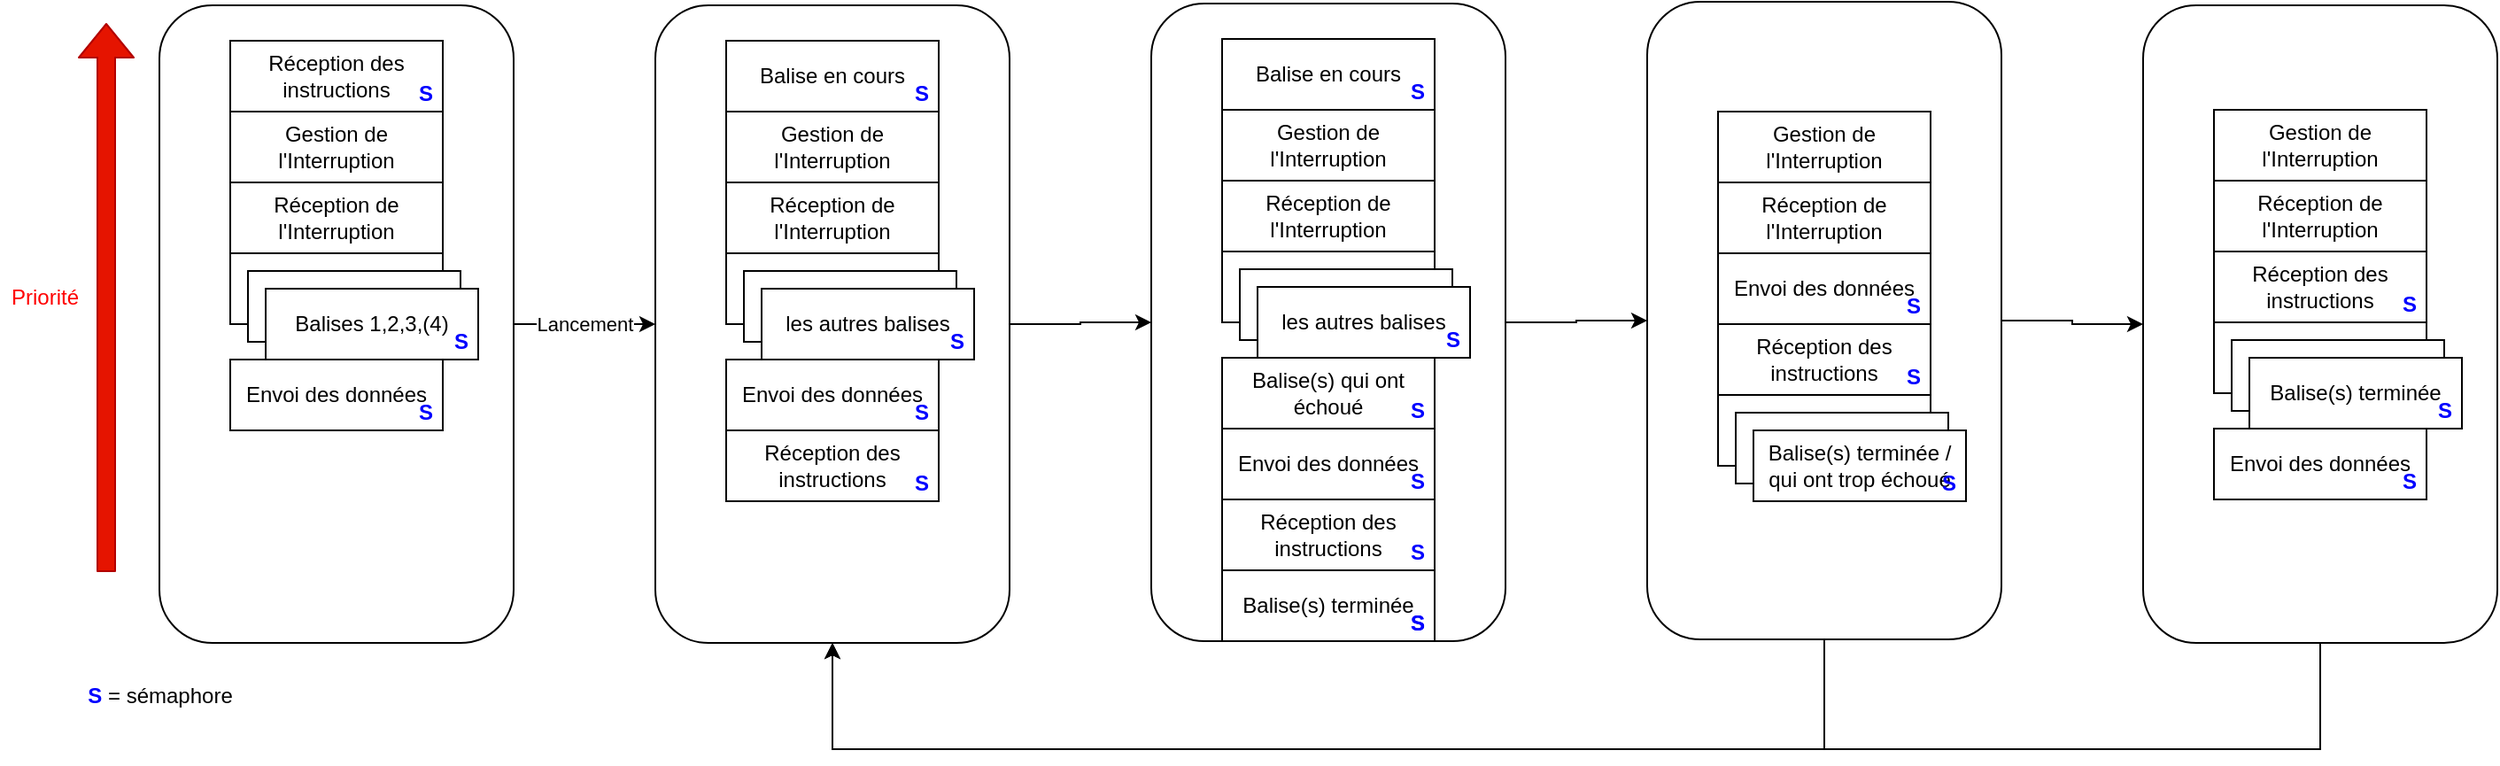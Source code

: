 <mxfile version="14.3.1" type="device"><diagram id="dAy8EufEZQvcfionhF7s" name="Page-1"><mxGraphModel dx="2310" dy="839" grid="1" gridSize="10" guides="1" tooltips="1" connect="1" arrows="1" fold="1" page="1" pageScale="1" pageWidth="827" pageHeight="1169" math="0" shadow="0"><root><mxCell id="0"/><mxCell id="1" parent="0"/><mxCell id="4nz2pnZWrps8MZGN9W1E-27" value="Lancement" style="edgeStyle=orthogonalEdgeStyle;rounded=0;orthogonalLoop=1;jettySize=auto;html=1;exitX=1;exitY=0.5;exitDx=0;exitDy=0;entryX=0;entryY=0.5;entryDx=0;entryDy=0;" edge="1" parent="1" source="4nz2pnZWrps8MZGN9W1E-2" target="4nz2pnZWrps8MZGN9W1E-19"><mxGeometry relative="1" as="geometry"/></mxCell><mxCell id="4nz2pnZWrps8MZGN9W1E-2" value="" style="rounded=1;whiteSpace=wrap;html=1;" vertex="1" parent="1"><mxGeometry x="40" y="40" width="200" height="360" as="geometry"/></mxCell><mxCell id="4nz2pnZWrps8MZGN9W1E-3" value="Réception des instructions" style="rounded=0;whiteSpace=wrap;html=1;" vertex="1" parent="1"><mxGeometry x="80" y="60" width="120" height="40" as="geometry"/></mxCell><mxCell id="4nz2pnZWrps8MZGN9W1E-4" value="" style="shape=flexArrow;endArrow=classic;html=1;fillColor=#e51400;strokeColor=#B20000;" edge="1" parent="1"><mxGeometry width="50" height="50" relative="1" as="geometry"><mxPoint x="10" y="360" as="sourcePoint"/><mxPoint x="10" y="50" as="targetPoint"/></mxGeometry></mxCell><mxCell id="4nz2pnZWrps8MZGN9W1E-5" value="Priorité" style="text;html=1;align=center;verticalAlign=middle;resizable=0;points=[];autosize=1;fontColor=#FF0000;" vertex="1" parent="1"><mxGeometry x="-50" y="195" width="50" height="20" as="geometry"/></mxCell><mxCell id="4nz2pnZWrps8MZGN9W1E-6" value="Gestion de l'Interruption" style="rounded=0;whiteSpace=wrap;html=1;" vertex="1" parent="1"><mxGeometry x="80" y="100" width="120" height="40" as="geometry"/></mxCell><mxCell id="4nz2pnZWrps8MZGN9W1E-13" value="Beacon 1" style="rounded=0;whiteSpace=wrap;html=1;" vertex="1" parent="1"><mxGeometry x="80" y="180" width="120" height="40" as="geometry"/></mxCell><mxCell id="4nz2pnZWrps8MZGN9W1E-14" value="Réception de l'Interruption" style="rounded=0;whiteSpace=wrap;html=1;" vertex="1" parent="1"><mxGeometry x="80" y="140" width="120" height="40" as="geometry"/></mxCell><mxCell id="4nz2pnZWrps8MZGN9W1E-16" value="Beacon 1" style="rounded=0;whiteSpace=wrap;html=1;" vertex="1" parent="1"><mxGeometry x="90" y="190" width="120" height="40" as="geometry"/></mxCell><mxCell id="4nz2pnZWrps8MZGN9W1E-17" value="Balises 1,2,3,(4)" style="rounded=0;whiteSpace=wrap;html=1;" vertex="1" parent="1"><mxGeometry x="100" y="200" width="120" height="40" as="geometry"/></mxCell><mxCell id="4nz2pnZWrps8MZGN9W1E-18" value="Envoi des données" style="rounded=0;whiteSpace=wrap;html=1;" vertex="1" parent="1"><mxGeometry x="80" y="240" width="120" height="40" as="geometry"/></mxCell><mxCell id="4nz2pnZWrps8MZGN9W1E-90" style="edgeStyle=orthogonalEdgeStyle;rounded=0;orthogonalLoop=1;jettySize=auto;html=1;exitX=1;exitY=0.5;exitDx=0;exitDy=0;entryX=0;entryY=0.5;entryDx=0;entryDy=0;fontColor=#000000;" edge="1" parent="1" source="4nz2pnZWrps8MZGN9W1E-19" target="4nz2pnZWrps8MZGN9W1E-29"><mxGeometry relative="1" as="geometry"/></mxCell><mxCell id="4nz2pnZWrps8MZGN9W1E-19" value="" style="rounded=1;whiteSpace=wrap;html=1;" vertex="1" parent="1"><mxGeometry x="320" y="40" width="200" height="360" as="geometry"/></mxCell><mxCell id="4nz2pnZWrps8MZGN9W1E-20" value="Balise en cours" style="rounded=0;whiteSpace=wrap;html=1;" vertex="1" parent="1"><mxGeometry x="360" y="60" width="120" height="40" as="geometry"/></mxCell><mxCell id="4nz2pnZWrps8MZGN9W1E-21" value="Gestion de l'Interruption" style="rounded=0;whiteSpace=wrap;html=1;" vertex="1" parent="1"><mxGeometry x="360" y="100" width="120" height="40" as="geometry"/></mxCell><mxCell id="4nz2pnZWrps8MZGN9W1E-22" value="Beacon 1" style="rounded=0;whiteSpace=wrap;html=1;" vertex="1" parent="1"><mxGeometry x="360" y="180" width="120" height="40" as="geometry"/></mxCell><mxCell id="4nz2pnZWrps8MZGN9W1E-23" value="Réception de l'Interruption" style="rounded=0;whiteSpace=wrap;html=1;" vertex="1" parent="1"><mxGeometry x="360" y="140" width="120" height="40" as="geometry"/></mxCell><mxCell id="4nz2pnZWrps8MZGN9W1E-24" value="Beacon 1" style="rounded=0;whiteSpace=wrap;html=1;" vertex="1" parent="1"><mxGeometry x="370" y="190" width="120" height="40" as="geometry"/></mxCell><mxCell id="4nz2pnZWrps8MZGN9W1E-25" value="les autres balises" style="rounded=0;whiteSpace=wrap;html=1;" vertex="1" parent="1"><mxGeometry x="380" y="200" width="120" height="40" as="geometry"/></mxCell><mxCell id="4nz2pnZWrps8MZGN9W1E-26" value="Envoi des données" style="rounded=0;whiteSpace=wrap;html=1;" vertex="1" parent="1"><mxGeometry x="360" y="240" width="120" height="40" as="geometry"/></mxCell><mxCell id="4nz2pnZWrps8MZGN9W1E-28" value="Réception des instructions" style="rounded=0;whiteSpace=wrap;html=1;" vertex="1" parent="1"><mxGeometry x="360" y="280" width="120" height="40" as="geometry"/></mxCell><mxCell id="4nz2pnZWrps8MZGN9W1E-91" style="edgeStyle=orthogonalEdgeStyle;rounded=0;orthogonalLoop=1;jettySize=auto;html=1;exitX=1;exitY=0.5;exitDx=0;exitDy=0;entryX=0;entryY=0.5;entryDx=0;entryDy=0;fontColor=#000000;" edge="1" parent="1" source="4nz2pnZWrps8MZGN9W1E-29" target="4nz2pnZWrps8MZGN9W1E-63"><mxGeometry relative="1" as="geometry"/></mxCell><mxCell id="4nz2pnZWrps8MZGN9W1E-29" value="" style="rounded=1;whiteSpace=wrap;html=1;" vertex="1" parent="1"><mxGeometry x="600" y="39" width="200" height="360" as="geometry"/></mxCell><mxCell id="4nz2pnZWrps8MZGN9W1E-30" value="Balise en cours" style="rounded=0;whiteSpace=wrap;html=1;" vertex="1" parent="1"><mxGeometry x="640" y="59" width="120" height="40" as="geometry"/></mxCell><mxCell id="4nz2pnZWrps8MZGN9W1E-31" value="Gestion de l'Interruption" style="rounded=0;whiteSpace=wrap;html=1;" vertex="1" parent="1"><mxGeometry x="640" y="99" width="120" height="40" as="geometry"/></mxCell><mxCell id="4nz2pnZWrps8MZGN9W1E-32" value="Beacon 1" style="rounded=0;whiteSpace=wrap;html=1;" vertex="1" parent="1"><mxGeometry x="640" y="179" width="120" height="40" as="geometry"/></mxCell><mxCell id="4nz2pnZWrps8MZGN9W1E-33" value="Réception de l'Interruption" style="rounded=0;whiteSpace=wrap;html=1;" vertex="1" parent="1"><mxGeometry x="640" y="139" width="120" height="40" as="geometry"/></mxCell><mxCell id="4nz2pnZWrps8MZGN9W1E-34" value="Beacon 1" style="rounded=0;whiteSpace=wrap;html=1;" vertex="1" parent="1"><mxGeometry x="650" y="189" width="120" height="40" as="geometry"/></mxCell><mxCell id="4nz2pnZWrps8MZGN9W1E-35" value="les autres balises" style="rounded=0;whiteSpace=wrap;html=1;" vertex="1" parent="1"><mxGeometry x="660" y="199" width="120" height="40" as="geometry"/></mxCell><mxCell id="4nz2pnZWrps8MZGN9W1E-36" value="Balise(s) qui ont échoué" style="rounded=0;whiteSpace=wrap;html=1;" vertex="1" parent="1"><mxGeometry x="640" y="239" width="120" height="40" as="geometry"/></mxCell><mxCell id="4nz2pnZWrps8MZGN9W1E-37" value="Réception des instructions" style="rounded=0;whiteSpace=wrap;html=1;" vertex="1" parent="1"><mxGeometry x="640" y="319" width="120" height="40" as="geometry"/></mxCell><mxCell id="4nz2pnZWrps8MZGN9W1E-40" value="Balise(s) terminée" style="rounded=0;whiteSpace=wrap;html=1;" vertex="1" parent="1"><mxGeometry x="640" y="359" width="120" height="40" as="geometry"/></mxCell><mxCell id="4nz2pnZWrps8MZGN9W1E-41" style="edgeStyle=orthogonalEdgeStyle;rounded=0;orthogonalLoop=1;jettySize=auto;html=1;exitX=0.5;exitY=1;exitDx=0;exitDy=0;fontColor=#000000;" edge="1" parent="1" source="4nz2pnZWrps8MZGN9W1E-29" target="4nz2pnZWrps8MZGN9W1E-29"><mxGeometry relative="1" as="geometry"/></mxCell><mxCell id="4nz2pnZWrps8MZGN9W1E-45" value="Envoi des données" style="rounded=0;whiteSpace=wrap;html=1;" vertex="1" parent="1"><mxGeometry x="640" y="279" width="120" height="40" as="geometry"/></mxCell><mxCell id="4nz2pnZWrps8MZGN9W1E-47" value="&lt;b&gt;&lt;font color=&quot;#0000FF&quot;&gt;S&lt;/font&gt;&lt;/b&gt;" style="text;html=1;align=center;verticalAlign=middle;resizable=0;points=[];autosize=1;fontColor=#000000;" vertex="1" parent="1"><mxGeometry x="740" y="379" width="20" height="20" as="geometry"/></mxCell><mxCell id="4nz2pnZWrps8MZGN9W1E-48" value="&lt;b&gt;&lt;font color=&quot;#0000FF&quot;&gt;S&lt;/font&gt;&lt;/b&gt;" style="text;html=1;align=center;verticalAlign=middle;resizable=0;points=[];autosize=1;fontColor=#000000;" vertex="1" parent="1"><mxGeometry x="740" y="79" width="20" height="20" as="geometry"/></mxCell><mxCell id="4nz2pnZWrps8MZGN9W1E-49" value="&lt;b&gt;&lt;font color=&quot;#0000FF&quot;&gt;S&lt;/font&gt;&lt;/b&gt;" style="text;html=1;align=center;verticalAlign=middle;resizable=0;points=[];autosize=1;fontColor=#000000;" vertex="1" parent="1"><mxGeometry x="760" y="219" width="20" height="20" as="geometry"/></mxCell><mxCell id="4nz2pnZWrps8MZGN9W1E-50" value="&lt;b&gt;&lt;font color=&quot;#0000FF&quot;&gt;S&lt;/font&gt;&lt;/b&gt;" style="text;html=1;align=center;verticalAlign=middle;resizable=0;points=[];autosize=1;fontColor=#000000;" vertex="1" parent="1"><mxGeometry x="200" y="220" width="20" height="20" as="geometry"/></mxCell><mxCell id="4nz2pnZWrps8MZGN9W1E-51" value="&lt;b&gt;&lt;font color=&quot;#0000FF&quot;&gt;S&lt;/font&gt;&lt;/b&gt;" style="text;html=1;align=center;verticalAlign=middle;resizable=0;points=[];autosize=1;fontColor=#000000;" vertex="1" parent="1"><mxGeometry x="460" y="80" width="20" height="20" as="geometry"/></mxCell><mxCell id="4nz2pnZWrps8MZGN9W1E-52" value="&lt;b&gt;&lt;font color=&quot;#0000FF&quot;&gt;S&lt;/font&gt;&lt;/b&gt;" style="text;html=1;align=center;verticalAlign=middle;resizable=0;points=[];autosize=1;fontColor=#000000;" vertex="1" parent="1"><mxGeometry x="480" y="220" width="20" height="20" as="geometry"/></mxCell><mxCell id="4nz2pnZWrps8MZGN9W1E-53" value="&lt;b&gt;&lt;font color=&quot;#0000FF&quot;&gt;S&lt;/font&gt;&lt;/b&gt;" style="text;html=1;align=center;verticalAlign=middle;resizable=0;points=[];autosize=1;fontColor=#000000;" vertex="1" parent="1"><mxGeometry x="460" y="260" width="20" height="20" as="geometry"/></mxCell><mxCell id="4nz2pnZWrps8MZGN9W1E-54" value="&lt;b&gt;&lt;font color=&quot;#0000FF&quot;&gt;S&lt;/font&gt;&lt;/b&gt;" style="text;html=1;align=center;verticalAlign=middle;resizable=0;points=[];autosize=1;fontColor=#000000;" vertex="1" parent="1"><mxGeometry x="180" y="260" width="20" height="20" as="geometry"/></mxCell><mxCell id="4nz2pnZWrps8MZGN9W1E-55" value="&lt;b&gt;&lt;font color=&quot;#0000FF&quot;&gt;S&lt;/font&gt;&lt;/b&gt;" style="text;html=1;align=center;verticalAlign=middle;resizable=0;points=[];autosize=1;fontColor=#000000;" vertex="1" parent="1"><mxGeometry x="460" y="300" width="20" height="20" as="geometry"/></mxCell><mxCell id="4nz2pnZWrps8MZGN9W1E-56" value="&lt;b&gt;&lt;font color=&quot;#0000FF&quot;&gt;S&lt;/font&gt;&lt;/b&gt;" style="text;html=1;align=center;verticalAlign=middle;resizable=0;points=[];autosize=1;fontColor=#000000;" vertex="1" parent="1"><mxGeometry x="740" y="299" width="20" height="20" as="geometry"/></mxCell><mxCell id="4nz2pnZWrps8MZGN9W1E-57" value="&lt;b&gt;&lt;font color=&quot;#0000FF&quot;&gt;S&lt;/font&gt;&lt;/b&gt;" style="text;html=1;align=center;verticalAlign=middle;resizable=0;points=[];autosize=1;fontColor=#000000;" vertex="1" parent="1"><mxGeometry x="740" y="339" width="20" height="20" as="geometry"/></mxCell><mxCell id="4nz2pnZWrps8MZGN9W1E-58" value="&lt;b&gt;&lt;font color=&quot;#0000FF&quot;&gt;S&lt;/font&gt;&lt;/b&gt; = sémaphore" style="text;html=1;align=center;verticalAlign=middle;resizable=0;points=[];autosize=1;fontColor=#000000;" vertex="1" parent="1"><mxGeometry x="-10" y="420" width="100" height="20" as="geometry"/></mxCell><mxCell id="4nz2pnZWrps8MZGN9W1E-59" value="&lt;b&gt;&lt;font color=&quot;#0000FF&quot;&gt;S&lt;/font&gt;&lt;/b&gt;" style="text;html=1;align=center;verticalAlign=middle;resizable=0;points=[];autosize=1;fontColor=#000000;" vertex="1" parent="1"><mxGeometry x="740" y="259" width="20" height="20" as="geometry"/></mxCell><mxCell id="4nz2pnZWrps8MZGN9W1E-60" value="&lt;b&gt;&lt;font color=&quot;#0000FF&quot;&gt;S&lt;/font&gt;&lt;/b&gt;" style="text;html=1;align=center;verticalAlign=middle;resizable=0;points=[];autosize=1;fontColor=#000000;" vertex="1" parent="1"><mxGeometry x="180" y="80" width="20" height="20" as="geometry"/></mxCell><mxCell id="4nz2pnZWrps8MZGN9W1E-104" style="edgeStyle=orthogonalEdgeStyle;rounded=0;orthogonalLoop=1;jettySize=auto;html=1;exitX=1;exitY=0.5;exitDx=0;exitDy=0;entryX=0;entryY=0.5;entryDx=0;entryDy=0;fontColor=#000000;" edge="1" parent="1" source="4nz2pnZWrps8MZGN9W1E-63" target="4nz2pnZWrps8MZGN9W1E-92"><mxGeometry relative="1" as="geometry"/></mxCell><mxCell id="4nz2pnZWrps8MZGN9W1E-106" style="edgeStyle=orthogonalEdgeStyle;rounded=0;orthogonalLoop=1;jettySize=auto;html=1;exitX=0.5;exitY=1;exitDx=0;exitDy=0;entryX=0.5;entryY=1;entryDx=0;entryDy=0;fontColor=#000000;" edge="1" parent="1" source="4nz2pnZWrps8MZGN9W1E-63" target="4nz2pnZWrps8MZGN9W1E-19"><mxGeometry relative="1" as="geometry"><Array as="points"><mxPoint x="980" y="460"/><mxPoint x="420" y="460"/></Array></mxGeometry></mxCell><mxCell id="4nz2pnZWrps8MZGN9W1E-63" value="" style="rounded=1;whiteSpace=wrap;html=1;" vertex="1" parent="1"><mxGeometry x="880" y="38" width="200" height="360" as="geometry"/></mxCell><mxCell id="4nz2pnZWrps8MZGN9W1E-65" value="Gestion de l'Interruption" style="rounded=0;whiteSpace=wrap;html=1;" vertex="1" parent="1"><mxGeometry x="920" y="100" width="120" height="40" as="geometry"/></mxCell><mxCell id="4nz2pnZWrps8MZGN9W1E-67" value="Réception de l'Interruption" style="rounded=0;whiteSpace=wrap;html=1;" vertex="1" parent="1"><mxGeometry x="920" y="140" width="120" height="40" as="geometry"/></mxCell><mxCell id="4nz2pnZWrps8MZGN9W1E-71" value="Réception des instructions" style="rounded=0;whiteSpace=wrap;html=1;" vertex="1" parent="1"><mxGeometry x="920" y="220" width="120" height="40" as="geometry"/></mxCell><mxCell id="4nz2pnZWrps8MZGN9W1E-73" style="edgeStyle=orthogonalEdgeStyle;rounded=0;orthogonalLoop=1;jettySize=auto;html=1;exitX=0.5;exitY=1;exitDx=0;exitDy=0;fontColor=#000000;" edge="1" parent="1" source="4nz2pnZWrps8MZGN9W1E-63" target="4nz2pnZWrps8MZGN9W1E-63"><mxGeometry relative="1" as="geometry"/></mxCell><mxCell id="4nz2pnZWrps8MZGN9W1E-74" value="Envoi des données" style="rounded=0;whiteSpace=wrap;html=1;" vertex="1" parent="1"><mxGeometry x="920" y="180" width="120" height="40" as="geometry"/></mxCell><mxCell id="4nz2pnZWrps8MZGN9W1E-81" value="Balise(s) terminée" style="rounded=0;whiteSpace=wrap;html=1;" vertex="1" parent="1"><mxGeometry x="920" y="260" width="120" height="40" as="geometry"/></mxCell><mxCell id="4nz2pnZWrps8MZGN9W1E-83" value="Balise(s) terminée" style="rounded=0;whiteSpace=wrap;html=1;" vertex="1" parent="1"><mxGeometry x="930" y="270" width="120" height="40" as="geometry"/></mxCell><mxCell id="4nz2pnZWrps8MZGN9W1E-84" value="Balise(s) terminée / qui ont trop échoué" style="rounded=0;whiteSpace=wrap;html=1;" vertex="1" parent="1"><mxGeometry x="940" y="280" width="120" height="40" as="geometry"/></mxCell><mxCell id="4nz2pnZWrps8MZGN9W1E-85" value="&lt;b&gt;&lt;font color=&quot;#0000FF&quot;&gt;S&lt;/font&gt;&lt;/b&gt;" style="text;html=1;align=center;verticalAlign=middle;resizable=0;points=[];autosize=1;fontColor=#000000;" vertex="1" parent="1"><mxGeometry x="740" y="379" width="20" height="20" as="geometry"/></mxCell><mxCell id="4nz2pnZWrps8MZGN9W1E-86" value="&lt;b&gt;&lt;font color=&quot;#0000FF&quot;&gt;S&lt;/font&gt;&lt;/b&gt;" style="text;html=1;align=center;verticalAlign=middle;resizable=0;points=[];autosize=1;fontColor=#000000;" vertex="1" parent="1"><mxGeometry x="1020" y="240" width="20" height="20" as="geometry"/></mxCell><mxCell id="4nz2pnZWrps8MZGN9W1E-87" value="&lt;b&gt;&lt;font color=&quot;#0000FF&quot;&gt;S&lt;/font&gt;&lt;/b&gt;" style="text;html=1;align=center;verticalAlign=middle;resizable=0;points=[];autosize=1;fontColor=#000000;" vertex="1" parent="1"><mxGeometry x="1040" y="300" width="20" height="20" as="geometry"/></mxCell><mxCell id="4nz2pnZWrps8MZGN9W1E-88" value="&lt;b&gt;&lt;font color=&quot;#0000FF&quot;&gt;S&lt;/font&gt;&lt;/b&gt;" style="text;html=1;align=center;verticalAlign=middle;resizable=0;points=[];autosize=1;fontColor=#000000;" vertex="1" parent="1"><mxGeometry x="1020" y="200" width="20" height="20" as="geometry"/></mxCell><mxCell id="4nz2pnZWrps8MZGN9W1E-105" style="edgeStyle=orthogonalEdgeStyle;rounded=0;orthogonalLoop=1;jettySize=auto;html=1;exitX=0.5;exitY=1;exitDx=0;exitDy=0;entryX=0.5;entryY=1;entryDx=0;entryDy=0;fontColor=#000000;" edge="1" parent="1" source="4nz2pnZWrps8MZGN9W1E-92" target="4nz2pnZWrps8MZGN9W1E-19"><mxGeometry relative="1" as="geometry"><Array as="points"><mxPoint x="1260" y="460"/><mxPoint x="420" y="460"/></Array></mxGeometry></mxCell><mxCell id="4nz2pnZWrps8MZGN9W1E-92" value="" style="rounded=1;whiteSpace=wrap;html=1;" vertex="1" parent="1"><mxGeometry x="1160" y="40" width="200" height="360" as="geometry"/></mxCell><mxCell id="4nz2pnZWrps8MZGN9W1E-93" value="Gestion de l'Interruption" style="rounded=0;whiteSpace=wrap;html=1;" vertex="1" parent="1"><mxGeometry x="1200" y="99" width="120" height="40" as="geometry"/></mxCell><mxCell id="4nz2pnZWrps8MZGN9W1E-94" value="Réception de l'Interruption" style="rounded=0;whiteSpace=wrap;html=1;" vertex="1" parent="1"><mxGeometry x="1200" y="139" width="120" height="40" as="geometry"/></mxCell><mxCell id="4nz2pnZWrps8MZGN9W1E-95" value="Réception des instructions" style="rounded=0;whiteSpace=wrap;html=1;" vertex="1" parent="1"><mxGeometry x="1200" y="179" width="120" height="40" as="geometry"/></mxCell><mxCell id="4nz2pnZWrps8MZGN9W1E-96" style="edgeStyle=orthogonalEdgeStyle;rounded=0;orthogonalLoop=1;jettySize=auto;html=1;exitX=0.5;exitY=1;exitDx=0;exitDy=0;fontColor=#000000;" edge="1" parent="1" source="4nz2pnZWrps8MZGN9W1E-92" target="4nz2pnZWrps8MZGN9W1E-92"><mxGeometry relative="1" as="geometry"/></mxCell><mxCell id="4nz2pnZWrps8MZGN9W1E-97" value="Envoi des données" style="rounded=0;whiteSpace=wrap;html=1;" vertex="1" parent="1"><mxGeometry x="1200" y="279" width="120" height="40" as="geometry"/></mxCell><mxCell id="4nz2pnZWrps8MZGN9W1E-98" value="Balise(s) terminée" style="rounded=0;whiteSpace=wrap;html=1;" vertex="1" parent="1"><mxGeometry x="1200" y="219" width="120" height="40" as="geometry"/></mxCell><mxCell id="4nz2pnZWrps8MZGN9W1E-99" value="Balise(s) terminée" style="rounded=0;whiteSpace=wrap;html=1;" vertex="1" parent="1"><mxGeometry x="1210" y="229" width="120" height="40" as="geometry"/></mxCell><mxCell id="4nz2pnZWrps8MZGN9W1E-100" value="Balise(s) terminée" style="rounded=0;whiteSpace=wrap;html=1;" vertex="1" parent="1"><mxGeometry x="1220" y="239" width="120" height="40" as="geometry"/></mxCell><mxCell id="4nz2pnZWrps8MZGN9W1E-101" value="&lt;b&gt;&lt;font color=&quot;#0000FF&quot;&gt;S&lt;/font&gt;&lt;/b&gt;" style="text;html=1;align=center;verticalAlign=middle;resizable=0;points=[];autosize=1;fontColor=#000000;" vertex="1" parent="1"><mxGeometry x="1300" y="199" width="20" height="20" as="geometry"/></mxCell><mxCell id="4nz2pnZWrps8MZGN9W1E-102" value="&lt;b&gt;&lt;font color=&quot;#0000FF&quot;&gt;S&lt;/font&gt;&lt;/b&gt;" style="text;html=1;align=center;verticalAlign=middle;resizable=0;points=[];autosize=1;fontColor=#000000;" vertex="1" parent="1"><mxGeometry x="1320" y="259" width="20" height="20" as="geometry"/></mxCell><mxCell id="4nz2pnZWrps8MZGN9W1E-103" value="&lt;b&gt;&lt;font color=&quot;#0000FF&quot;&gt;S&lt;/font&gt;&lt;/b&gt;" style="text;html=1;align=center;verticalAlign=middle;resizable=0;points=[];autosize=1;fontColor=#000000;" vertex="1" parent="1"><mxGeometry x="1300" y="299" width="20" height="20" as="geometry"/></mxCell></root></mxGraphModel></diagram></mxfile>